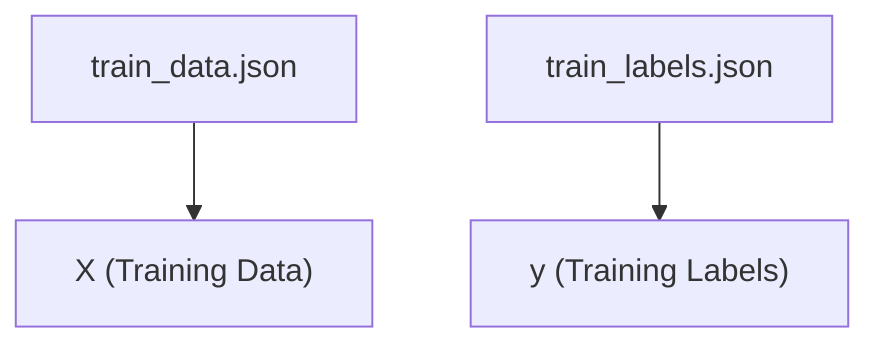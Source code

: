 flowchart TD
    A1["train_data.json"]:::dataSource --> B1["X (Training Data)"]:::dataVariable
    A2["train_labels.json"]:::dataSource --> B2["y (Training Labels)"]:::dataVariable